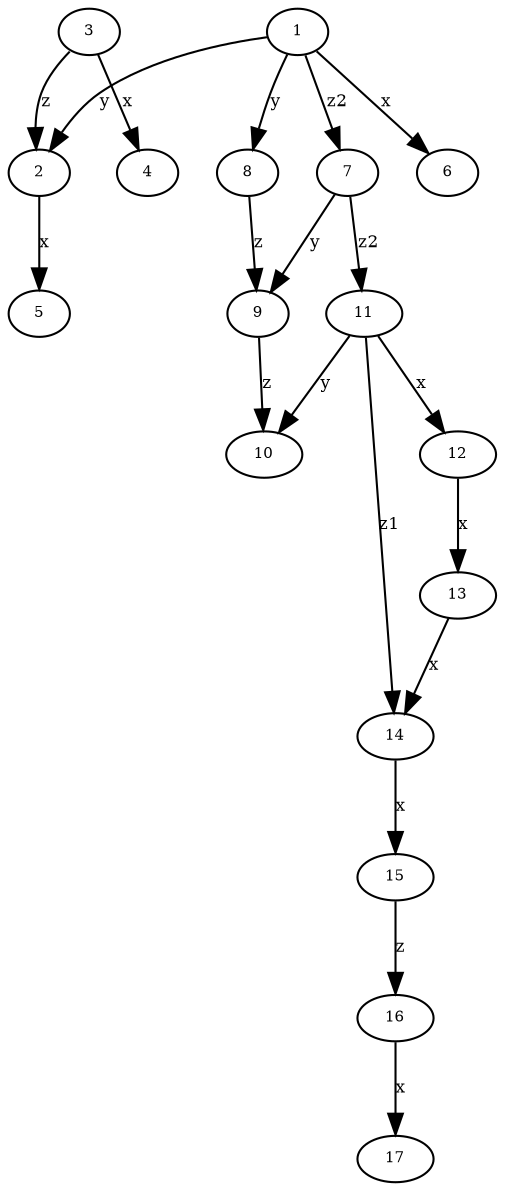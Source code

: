 digraph H {
"Gv1" [label="1",fontsize=7,width=.01,height=.01];
"Gv1" -> "Gv2" [label="y",fontsize=8];
"Gv1" -> "Gv8" [label="y",fontsize=8];
"Gv1" -> "Gv6" [label="x",fontsize=8];
"Gv1" -> "Gv7" [label="z2",fontsize=8];
"Gv2" [label="2",fontsize=7,width=.01,height=.01];
"Gv2" -> "Gv5" [label="x",fontsize=8];
"Gv3" [label="3",fontsize=7,width=.01,height=.01];
"Gv3" -> "Gv4" [label="x",fontsize=8];
"Gv3" -> "Gv2" [label="z",fontsize=8];
"Gv4" [label="4",fontsize=7,width=.01,height=.01];
"Gv5" [label="5",fontsize=7,width=.01,height=.01];
"Gv6" [label="6",fontsize=7,width=.01,height=.01];
"Gv7" [label="7",fontsize=7,width=.01,height=.01];
"Gv7" -> "Gv9" [label="y",fontsize=8];
"Gv7" -> "Gv11" [label="z2",fontsize=8];
"Gv8" [label="8",fontsize=7,width=.01,height=.01];
"Gv8" -> "Gv9" [label="z",fontsize=8];
"Gv9" [label="9",fontsize=7,width=.01,height=.01];
"Gv9" -> "Gv10" [label="z",fontsize=8];
"Gv10" [label="10",fontsize=7,width=.01,height=.01];
"Gv11" [label="11",fontsize=7,width=.01,height=.01];
"Gv11" -> "Gv10" [label="y",fontsize=8];
"Gv11" -> "Gv12" [label="x",fontsize=8];
"Gv11" -> "Gv14" [label="z1",fontsize=8];
"Gv12" [label="12",fontsize=7,width=.01,height=.01];
"Gv12" -> "Gv13" [label="x",fontsize=8];
"Gv13" [label="13",fontsize=7,width=.01,height=.01];
"Gv13" -> "Gv14" [label="x",fontsize=8];
"Gv14" [label="14",fontsize=7,width=.01,height=.01];
"Gv14" -> "Gv15" [label="x",fontsize=8];
"Gv15" [label="15",fontsize=7,width=.01,height=.01];
"Gv15" -> "Gv16" [label="z",fontsize=8];
"Gv16" [label="16",fontsize=7,width=.01,height=.01];
"Gv16" -> "Gv17" [label="x",fontsize=8];
"Gv17" [label="17",fontsize=7,width=.01,height=.01];
}
